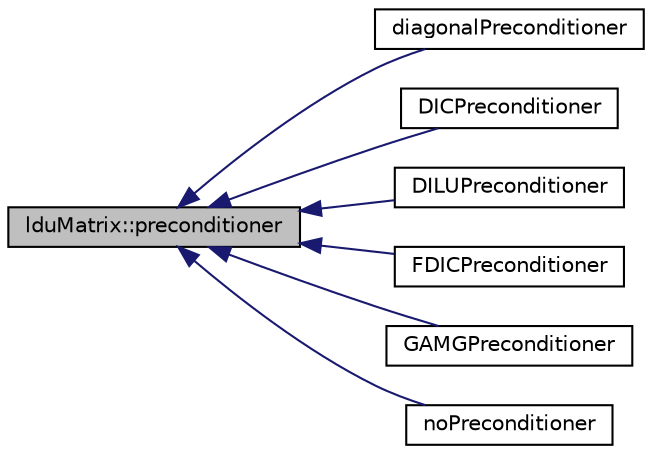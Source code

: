 digraph "lduMatrix::preconditioner"
{
  bgcolor="transparent";
  edge [fontname="Helvetica",fontsize="10",labelfontname="Helvetica",labelfontsize="10"];
  node [fontname="Helvetica",fontsize="10",shape=record];
  rankdir="LR";
  Node1 [label="lduMatrix::preconditioner",height=0.2,width=0.4,color="black", fillcolor="grey75", style="filled", fontcolor="black"];
  Node1 -> Node2 [dir="back",color="midnightblue",fontsize="10",style="solid",fontname="Helvetica"];
  Node2 [label="diagonalPreconditioner",height=0.2,width=0.4,color="black",URL="$a00520.html",tooltip="Diagonal preconditioner for both symmetric and asymmetric matrices. "];
  Node1 -> Node3 [dir="back",color="midnightblue",fontsize="10",style="solid",fontname="Helvetica"];
  Node3 [label="DICPreconditioner",height=0.2,width=0.4,color="black",URL="$a00527.html",tooltip="Simplified diagonal-based incomplete Cholesky preconditioner for symmetric matrices (symmetric equiva..."];
  Node1 -> Node4 [dir="back",color="midnightblue",fontsize="10",style="solid",fontname="Helvetica"];
  Node4 [label="DILUPreconditioner",height=0.2,width=0.4,color="black",URL="$a00536.html",tooltip="Simplified diagonal-based incomplete LU preconditioner for asymmetric matrices. The reciprocal of the..."];
  Node1 -> Node5 [dir="back",color="midnightblue",fontsize="10",style="solid",fontname="Helvetica"];
  Node5 [label="FDICPreconditioner",height=0.2,width=0.4,color="black",URL="$a00759.html",tooltip="Faster version of the DICPreconditioner diagonal-based incomplete Cholesky preconditioner for symmetr..."];
  Node1 -> Node6 [dir="back",color="midnightblue",fontsize="10",style="solid",fontname="Helvetica"];
  Node6 [label="GAMGPreconditioner",height=0.2,width=0.4,color="black",URL="$a00912.html",tooltip="Geometric agglomerated algebraic multigrid preconditioner. "];
  Node1 -> Node7 [dir="back",color="midnightblue",fontsize="10",style="solid",fontname="Helvetica"];
  Node7 [label="noPreconditioner",height=0.2,width=0.4,color="black",URL="$a01674.html",tooltip="Null preconditioner for both symmetric and asymmetric matrices. "];
}
